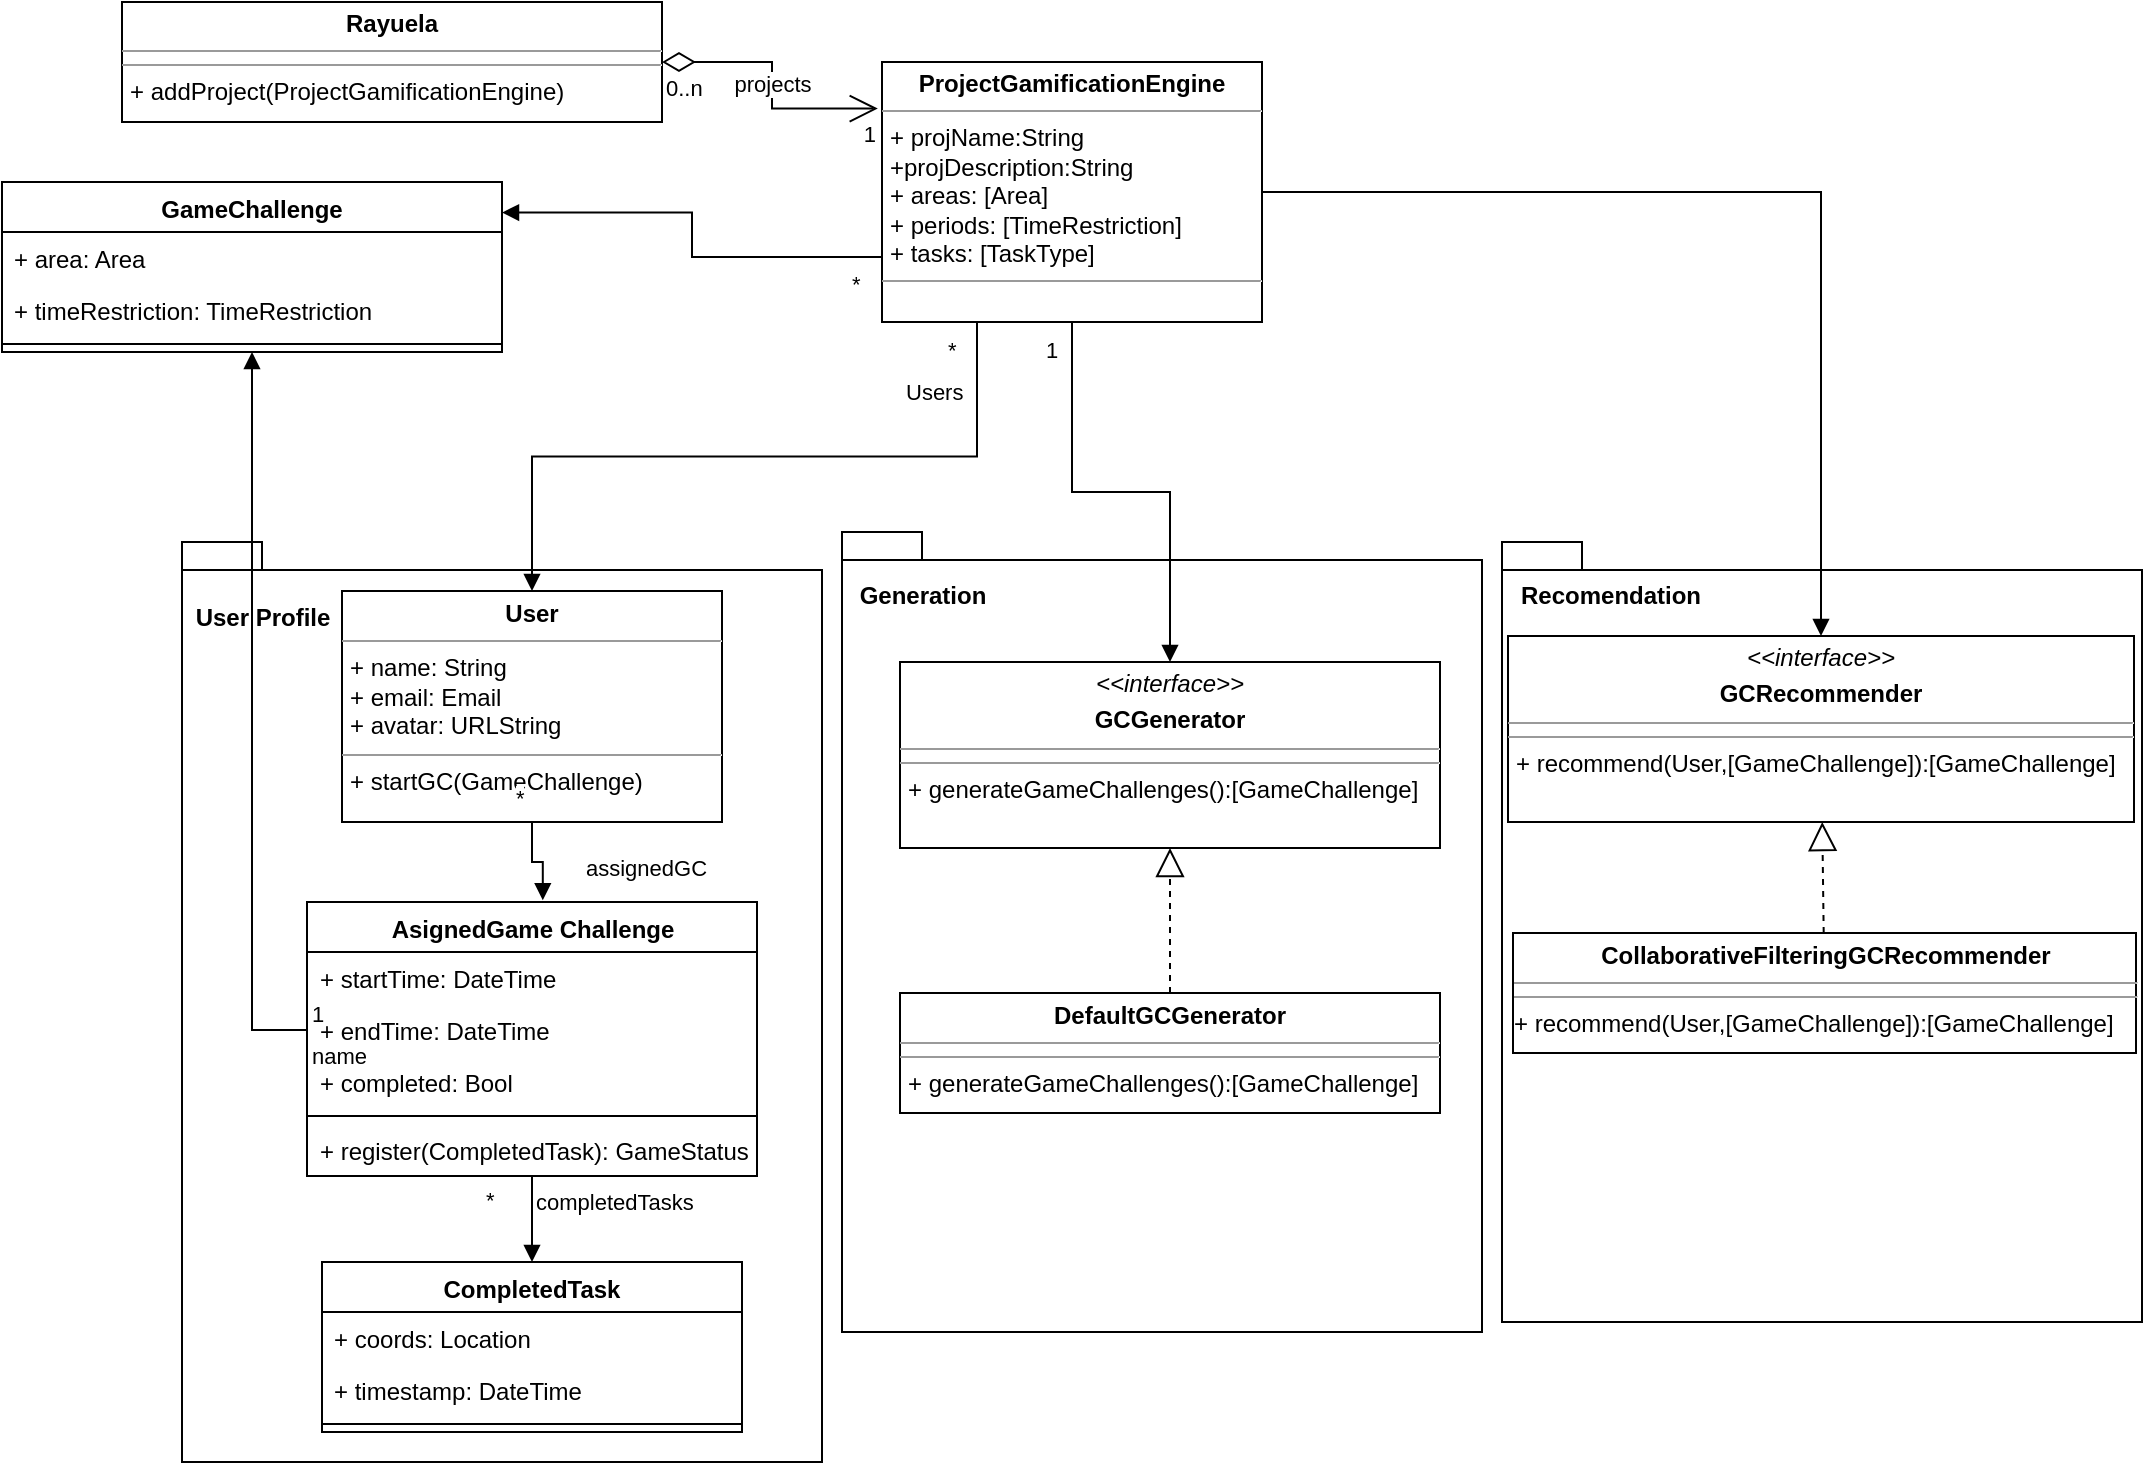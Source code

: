 <mxfile version="21.1.6" type="github">
  <diagram id="C5RBs43oDa-KdzZeNtuy" name="Page-1">
    <mxGraphModel dx="574" dy="290" grid="1" gridSize="10" guides="1" tooltips="1" connect="1" arrows="1" fold="1" page="1" pageScale="1" pageWidth="1169" pageHeight="827" math="0" shadow="0">
      <root>
        <mxCell id="WIyWlLk6GJQsqaUBKTNV-0" />
        <mxCell id="WIyWlLk6GJQsqaUBKTNV-1" parent="WIyWlLk6GJQsqaUBKTNV-0" />
        <mxCell id="WPyUlIWHLBKLqk2jr_TD-17" value="" style="shape=folder;fontStyle=1;spacingTop=10;tabWidth=40;tabHeight=14;tabPosition=left;html=1;whiteSpace=wrap;align=right;" vertex="1" parent="WIyWlLk6GJQsqaUBKTNV-1">
          <mxGeometry x="799" y="310" width="320" height="390" as="geometry" />
        </mxCell>
        <mxCell id="WPyUlIWHLBKLqk2jr_TD-14" value="" style="shape=folder;fontStyle=1;spacingTop=10;tabWidth=40;tabHeight=14;tabPosition=left;html=1;whiteSpace=wrap;align=right;" vertex="1" parent="WIyWlLk6GJQsqaUBKTNV-1">
          <mxGeometry x="469" y="305" width="320" height="400" as="geometry" />
        </mxCell>
        <mxCell id="WPyUlIWHLBKLqk2jr_TD-0" value="" style="shape=folder;fontStyle=1;spacingTop=10;tabWidth=40;tabHeight=14;tabPosition=left;html=1;whiteSpace=wrap;align=right;" vertex="1" parent="WIyWlLk6GJQsqaUBKTNV-1">
          <mxGeometry x="139" y="310" width="320" height="460" as="geometry" />
        </mxCell>
        <mxCell id="M-9ZTzHhaWWJyCz6qM-e-25" value="GameChallenge" style="swimlane;fontStyle=1;align=center;verticalAlign=top;childLayout=stackLayout;horizontal=1;startSize=25;horizontalStack=0;resizeParent=1;resizeParentMax=0;resizeLast=0;collapsible=1;marginBottom=0;whiteSpace=wrap;html=1;" parent="WIyWlLk6GJQsqaUBKTNV-1" vertex="1">
          <mxGeometry x="49" y="130" width="250" height="85" as="geometry" />
        </mxCell>
        <mxCell id="M-9ZTzHhaWWJyCz6qM-e-46" value="+ area: Area" style="text;strokeColor=none;fillColor=none;align=left;verticalAlign=top;spacingLeft=4;spacingRight=4;overflow=hidden;rotatable=0;points=[[0,0.5],[1,0.5]];portConstraint=eastwest;whiteSpace=wrap;html=1;" parent="M-9ZTzHhaWWJyCz6qM-e-25" vertex="1">
          <mxGeometry y="25" width="250" height="26" as="geometry" />
        </mxCell>
        <mxCell id="M-9ZTzHhaWWJyCz6qM-e-26" value="+ timeRestriction: TimeRestriction" style="text;strokeColor=none;fillColor=none;align=left;verticalAlign=top;spacingLeft=4;spacingRight=4;overflow=hidden;rotatable=0;points=[[0,0.5],[1,0.5]];portConstraint=eastwest;whiteSpace=wrap;html=1;" parent="M-9ZTzHhaWWJyCz6qM-e-25" vertex="1">
          <mxGeometry y="51" width="250" height="26" as="geometry" />
        </mxCell>
        <mxCell id="M-9ZTzHhaWWJyCz6qM-e-27" value="" style="line;strokeWidth=1;fillColor=none;align=left;verticalAlign=middle;spacingTop=-1;spacingLeft=3;spacingRight=3;rotatable=0;labelPosition=right;points=[];portConstraint=eastwest;strokeColor=inherit;" parent="M-9ZTzHhaWWJyCz6qM-e-25" vertex="1">
          <mxGeometry y="77" width="250" height="8" as="geometry" />
        </mxCell>
        <mxCell id="M-9ZTzHhaWWJyCz6qM-e-42" value="&lt;p style=&quot;margin:0px;margin-top:4px;text-align:center;&quot;&gt;&lt;b&gt;User&lt;/b&gt;&lt;br&gt;&lt;/p&gt;&lt;hr size=&quot;1&quot;&gt;&lt;p style=&quot;margin:0px;margin-left:4px;&quot;&gt;+ name: String&lt;br&gt;+ email: Email&lt;/p&gt;&lt;p style=&quot;margin:0px;margin-left:4px;&quot;&gt;+ avatar: URLString&lt;br&gt;&lt;/p&gt;&lt;hr size=&quot;1&quot;&gt;&lt;p style=&quot;margin:0px;margin-left:4px;&quot;&gt;+ startGC(GameChallenge)&lt;/p&gt;" style="verticalAlign=top;align=left;overflow=fill;fontSize=12;fontFamily=Helvetica;html=1;whiteSpace=wrap;" parent="WIyWlLk6GJQsqaUBKTNV-1" vertex="1">
          <mxGeometry x="219" y="334.5" width="190" height="115.5" as="geometry" />
        </mxCell>
        <mxCell id="M-9ZTzHhaWWJyCz6qM-e-47" value="&lt;p style=&quot;margin:0px;margin-top:4px;text-align:center;&quot;&gt;&lt;i&gt;&amp;lt;&amp;lt;interface&amp;gt;&amp;gt;&lt;/i&gt;&lt;/p&gt;&lt;p style=&quot;margin:0px;margin-top:4px;text-align:center;&quot;&gt;&lt;b&gt;GCGenerator&lt;/b&gt;&lt;br&gt;&lt;/p&gt;&lt;hr size=&quot;1&quot;&gt;&lt;hr size=&quot;1&quot;&gt;&lt;p style=&quot;margin:0px;margin-left:4px;&quot;&gt;+ generateGameChallenges():[GameChallenge]&lt;/p&gt;" style="verticalAlign=top;align=left;overflow=fill;fontSize=12;fontFamily=Helvetica;html=1;whiteSpace=wrap;" parent="WIyWlLk6GJQsqaUBKTNV-1" vertex="1">
          <mxGeometry x="498" y="370" width="270" height="93" as="geometry" />
        </mxCell>
        <mxCell id="M-9ZTzHhaWWJyCz6qM-e-49" value="projects" style="endArrow=open;html=1;endSize=12;startArrow=diamondThin;startSize=14;startFill=0;edgeStyle=orthogonalEdgeStyle;rounded=0;entryX=-0.011;entryY=0.179;entryDx=0;entryDy=0;entryPerimeter=0;" parent="WIyWlLk6GJQsqaUBKTNV-1" source="M-9ZTzHhaWWJyCz6qM-e-75" target="M-9ZTzHhaWWJyCz6qM-e-74" edge="1">
          <mxGeometry x="0.002" relative="1" as="geometry">
            <mxPoint x="399" y="75" as="sourcePoint" />
            <mxPoint x="569" y="59" as="targetPoint" />
            <Array as="points" />
            <mxPoint as="offset" />
          </mxGeometry>
        </mxCell>
        <mxCell id="M-9ZTzHhaWWJyCz6qM-e-50" value="0..n" style="edgeLabel;resizable=0;html=1;align=left;verticalAlign=top;" parent="M-9ZTzHhaWWJyCz6qM-e-49" connectable="0" vertex="1">
          <mxGeometry x="-1" relative="1" as="geometry" />
        </mxCell>
        <mxCell id="M-9ZTzHhaWWJyCz6qM-e-51" value="1" style="edgeLabel;resizable=0;html=1;align=right;verticalAlign=top;" parent="M-9ZTzHhaWWJyCz6qM-e-49" connectable="0" vertex="1">
          <mxGeometry x="1" relative="1" as="geometry" />
        </mxCell>
        <mxCell id="M-9ZTzHhaWWJyCz6qM-e-52" value="&lt;p style=&quot;margin:0px;margin-top:4px;text-align:center;&quot;&gt;&lt;i&gt;&amp;lt;&amp;lt;interface&amp;gt;&amp;gt;&lt;/i&gt;&lt;/p&gt;&lt;p style=&quot;margin:0px;margin-top:4px;text-align:center;&quot;&gt;&lt;b&gt;GCRecommender&lt;/b&gt;&lt;br&gt;&lt;/p&gt;&lt;hr size=&quot;1&quot;&gt;&lt;hr size=&quot;1&quot;&gt;&lt;p style=&quot;margin:0px;margin-left:4px;&quot;&gt;+ recommend(User,[GameChallenge]):[GameChallenge]&lt;/p&gt;" style="verticalAlign=top;align=left;overflow=fill;fontSize=12;fontFamily=Helvetica;html=1;whiteSpace=wrap;" parent="WIyWlLk6GJQsqaUBKTNV-1" vertex="1">
          <mxGeometry x="802" y="357" width="313" height="93" as="geometry" />
        </mxCell>
        <mxCell id="M-9ZTzHhaWWJyCz6qM-e-53" value="&lt;p style=&quot;margin:0px;margin-top:4px;text-align:center;&quot;&gt;&lt;b&gt;DefaultGCGenerator&lt;/b&gt;&lt;br&gt;&lt;/p&gt;&lt;hr size=&quot;1&quot;&gt;&lt;hr size=&quot;1&quot;&gt;&lt;p style=&quot;margin:0px;margin-left:4px;&quot;&gt;+ generateGameChallenges():[GameChallenge]&lt;/p&gt;" style="verticalAlign=top;align=left;overflow=fill;fontSize=12;fontFamily=Helvetica;html=1;whiteSpace=wrap;" parent="WIyWlLk6GJQsqaUBKTNV-1" vertex="1">
          <mxGeometry x="498" y="535.5" width="270" height="60" as="geometry" />
        </mxCell>
        <mxCell id="M-9ZTzHhaWWJyCz6qM-e-54" value="&lt;p style=&quot;margin:0px;margin-top:4px;text-align:center;&quot;&gt;&lt;b&gt;CollaborativeFilteringGCRecommender&lt;/b&gt;&lt;br&gt;&lt;/p&gt;&lt;hr size=&quot;1&quot;&gt;&lt;hr size=&quot;1&quot;&gt;+ recommend(User,[GameChallenge]):[GameChallenge]" style="verticalAlign=top;align=left;overflow=fill;fontSize=12;fontFamily=Helvetica;html=1;whiteSpace=wrap;" parent="WIyWlLk6GJQsqaUBKTNV-1" vertex="1">
          <mxGeometry x="804.5" y="505.5" width="311.5" height="60" as="geometry" />
        </mxCell>
        <mxCell id="M-9ZTzHhaWWJyCz6qM-e-55" value="" style="endArrow=block;endFill=1;html=1;edgeStyle=orthogonalEdgeStyle;align=left;verticalAlign=top;rounded=0;" parent="WIyWlLk6GJQsqaUBKTNV-1" source="M-9ZTzHhaWWJyCz6qM-e-74" target="M-9ZTzHhaWWJyCz6qM-e-52" edge="1">
          <mxGeometry x="-1" relative="1" as="geometry">
            <mxPoint x="711.5" y="150" as="sourcePoint" />
            <mxPoint x="659" y="440" as="targetPoint" />
          </mxGeometry>
        </mxCell>
        <mxCell id="M-9ZTzHhaWWJyCz6qM-e-56" value="1" style="edgeLabel;resizable=0;html=1;align=left;verticalAlign=bottom;" parent="M-9ZTzHhaWWJyCz6qM-e-55" connectable="0" vertex="1">
          <mxGeometry x="-1" relative="1" as="geometry">
            <mxPoint x="-12" y="22" as="offset" />
          </mxGeometry>
        </mxCell>
        <mxCell id="M-9ZTzHhaWWJyCz6qM-e-57" value="" style="endArrow=block;endFill=1;html=1;edgeStyle=orthogonalEdgeStyle;align=left;verticalAlign=top;rounded=0;" parent="WIyWlLk6GJQsqaUBKTNV-1" source="M-9ZTzHhaWWJyCz6qM-e-74" target="M-9ZTzHhaWWJyCz6qM-e-47" edge="1">
          <mxGeometry x="-1" relative="1" as="geometry">
            <mxPoint x="664" y="150" as="sourcePoint" />
            <mxPoint x="659" y="440" as="targetPoint" />
            <mxPoint as="offset" />
          </mxGeometry>
        </mxCell>
        <mxCell id="M-9ZTzHhaWWJyCz6qM-e-58" value="1" style="edgeLabel;resizable=0;html=1;align=left;verticalAlign=bottom;" parent="M-9ZTzHhaWWJyCz6qM-e-57" connectable="0" vertex="1">
          <mxGeometry x="-1" relative="1" as="geometry">
            <mxPoint x="-15" y="22" as="offset" />
          </mxGeometry>
        </mxCell>
        <mxCell id="M-9ZTzHhaWWJyCz6qM-e-59" value="Users" style="endArrow=block;endFill=1;html=1;edgeStyle=orthogonalEdgeStyle;align=left;verticalAlign=top;rounded=0;entryX=0.5;entryY=0;entryDx=0;entryDy=0;exitX=0.25;exitY=1;exitDx=0;exitDy=0;" parent="WIyWlLk6GJQsqaUBKTNV-1" source="M-9ZTzHhaWWJyCz6qM-e-74" target="M-9ZTzHhaWWJyCz6qM-e-42" edge="1">
          <mxGeometry x="-0.88" y="-38" relative="1" as="geometry">
            <mxPoint x="616.5" y="150" as="sourcePoint" />
            <mxPoint x="659" y="440" as="targetPoint" />
            <mxPoint as="offset" />
          </mxGeometry>
        </mxCell>
        <mxCell id="M-9ZTzHhaWWJyCz6qM-e-60" value="*" style="edgeLabel;resizable=0;html=1;align=left;verticalAlign=bottom;" parent="M-9ZTzHhaWWJyCz6qM-e-59" connectable="0" vertex="1">
          <mxGeometry x="-1" relative="1" as="geometry">
            <mxPoint x="-17" y="22" as="offset" />
          </mxGeometry>
        </mxCell>
        <mxCell id="M-9ZTzHhaWWJyCz6qM-e-61" value="assignedGC" style="endArrow=block;endFill=1;html=1;edgeStyle=orthogonalEdgeStyle;align=left;verticalAlign=top;rounded=0;exitX=0.5;exitY=1;exitDx=0;exitDy=0;entryX=0.524;entryY=-0.006;entryDx=0;entryDy=0;entryPerimeter=0;" parent="WIyWlLk6GJQsqaUBKTNV-1" source="M-9ZTzHhaWWJyCz6qM-e-42" target="WPyUlIWHLBKLqk2jr_TD-4" edge="1">
          <mxGeometry x="0.141" y="22" relative="1" as="geometry">
            <mxPoint x="499" y="440" as="sourcePoint" />
            <mxPoint x="659" y="440" as="targetPoint" />
            <mxPoint x="-2" y="-10" as="offset" />
          </mxGeometry>
        </mxCell>
        <mxCell id="M-9ZTzHhaWWJyCz6qM-e-62" value="*" style="edgeLabel;resizable=0;html=1;align=left;verticalAlign=bottom;" parent="M-9ZTzHhaWWJyCz6qM-e-61" connectable="0" vertex="1">
          <mxGeometry x="-1" relative="1" as="geometry">
            <mxPoint x="-10" y="-4" as="offset" />
          </mxGeometry>
        </mxCell>
        <mxCell id="M-9ZTzHhaWWJyCz6qM-e-63" value="" style="endArrow=block;endFill=1;html=1;edgeStyle=orthogonalEdgeStyle;align=left;verticalAlign=top;rounded=0;exitX=0;exitY=0.75;exitDx=0;exitDy=0;entryX=1;entryY=0.18;entryDx=0;entryDy=0;entryPerimeter=0;" parent="WIyWlLk6GJQsqaUBKTNV-1" source="M-9ZTzHhaWWJyCz6qM-e-74" target="M-9ZTzHhaWWJyCz6qM-e-25" edge="1">
          <mxGeometry x="-0.62" y="-20" relative="1" as="geometry">
            <mxPoint x="569" y="150" as="sourcePoint" />
            <mxPoint x="179" y="120" as="targetPoint" />
            <mxPoint as="offset" />
          </mxGeometry>
        </mxCell>
        <mxCell id="M-9ZTzHhaWWJyCz6qM-e-64" value="*" style="edgeLabel;resizable=0;html=1;align=left;verticalAlign=bottom;" parent="M-9ZTzHhaWWJyCz6qM-e-63" connectable="0" vertex="1">
          <mxGeometry x="-1" relative="1" as="geometry">
            <mxPoint x="-17" y="22" as="offset" />
          </mxGeometry>
        </mxCell>
        <mxCell id="M-9ZTzHhaWWJyCz6qM-e-74" value="&lt;p style=&quot;margin:0px;margin-top:4px;text-align:center;&quot;&gt;&lt;b&gt;ProjectGamificationEngine&lt;/b&gt;&lt;br&gt;&lt;/p&gt;&lt;hr size=&quot;1&quot;&gt;&lt;p style=&quot;margin:0px;margin-left:4px;&quot;&gt;+ projName:String&lt;/p&gt;&lt;p style=&quot;margin:0px;margin-left:4px;&quot;&gt;+projDescription:String&lt;br&gt;&lt;/p&gt;&lt;p style=&quot;margin:0px;margin-left:4px;&quot;&gt;+ areas: [Area]&lt;br&gt;+ periods: [TimeRestriction]&lt;/p&gt;&lt;p style=&quot;margin:0px;margin-left:4px;&quot;&gt;+ tasks: [TaskType]&lt;br&gt;&lt;/p&gt;&lt;hr size=&quot;1&quot;&gt;&lt;p style=&quot;margin:0px;margin-left:4px;&quot;&gt;&lt;br&gt;&lt;/p&gt;" style="verticalAlign=top;align=left;overflow=fill;fontSize=12;fontFamily=Helvetica;html=1;whiteSpace=wrap;" parent="WIyWlLk6GJQsqaUBKTNV-1" vertex="1">
          <mxGeometry x="489" y="70" width="190" height="130" as="geometry" />
        </mxCell>
        <mxCell id="M-9ZTzHhaWWJyCz6qM-e-75" value="&lt;p style=&quot;margin:0px;margin-top:4px;text-align:center;&quot;&gt;&lt;b&gt;Rayuela&lt;/b&gt;&lt;br&gt;&lt;/p&gt;&lt;hr size=&quot;1&quot;&gt;&lt;hr size=&quot;1&quot;&gt;&lt;p style=&quot;margin:0px;margin-left:4px;&quot;&gt;+ addProject(ProjectGamificationEngine)&lt;/p&gt;" style="verticalAlign=top;align=left;overflow=fill;fontSize=12;fontFamily=Helvetica;html=1;whiteSpace=wrap;" parent="WIyWlLk6GJQsqaUBKTNV-1" vertex="1">
          <mxGeometry x="109" y="40" width="270" height="60" as="geometry" />
        </mxCell>
        <mxCell id="WPyUlIWHLBKLqk2jr_TD-1" value="" style="endArrow=block;dashed=1;endFill=0;endSize=12;html=1;rounded=0;" edge="1" parent="WIyWlLk6GJQsqaUBKTNV-1" source="M-9ZTzHhaWWJyCz6qM-e-53" target="M-9ZTzHhaWWJyCz6qM-e-47">
          <mxGeometry width="160" relative="1" as="geometry">
            <mxPoint x="629" y="450" as="sourcePoint" />
            <mxPoint x="589" y="440" as="targetPoint" />
          </mxGeometry>
        </mxCell>
        <mxCell id="WPyUlIWHLBKLqk2jr_TD-3" value="" style="endArrow=block;dashed=1;endFill=0;endSize=12;html=1;rounded=0;" edge="1" parent="WIyWlLk6GJQsqaUBKTNV-1" source="M-9ZTzHhaWWJyCz6qM-e-54" target="M-9ZTzHhaWWJyCz6qM-e-52">
          <mxGeometry width="160" relative="1" as="geometry">
            <mxPoint x="899" y="620" as="sourcePoint" />
            <mxPoint x="1059" y="620" as="targetPoint" />
          </mxGeometry>
        </mxCell>
        <mxCell id="WPyUlIWHLBKLqk2jr_TD-4" value="AsignedGame Challenge" style="swimlane;fontStyle=1;align=center;verticalAlign=top;childLayout=stackLayout;horizontal=1;startSize=25;horizontalStack=0;resizeParent=1;resizeParentMax=0;resizeLast=0;collapsible=1;marginBottom=0;whiteSpace=wrap;html=1;" vertex="1" parent="WIyWlLk6GJQsqaUBKTNV-1">
          <mxGeometry x="201.5" y="490" width="225" height="137" as="geometry" />
        </mxCell>
        <mxCell id="WPyUlIWHLBKLqk2jr_TD-5" value="+ startTime: DateTime" style="text;strokeColor=none;fillColor=none;align=left;verticalAlign=top;spacingLeft=4;spacingRight=4;overflow=hidden;rotatable=0;points=[[0,0.5],[1,0.5]];portConstraint=eastwest;whiteSpace=wrap;html=1;" vertex="1" parent="WPyUlIWHLBKLqk2jr_TD-4">
          <mxGeometry y="25" width="225" height="26" as="geometry" />
        </mxCell>
        <mxCell id="WPyUlIWHLBKLqk2jr_TD-9" value="+ endTime: DateTime" style="text;strokeColor=none;fillColor=none;align=left;verticalAlign=top;spacingLeft=4;spacingRight=4;overflow=hidden;rotatable=0;points=[[0,0.5],[1,0.5]];portConstraint=eastwest;whiteSpace=wrap;html=1;" vertex="1" parent="WPyUlIWHLBKLqk2jr_TD-4">
          <mxGeometry y="51" width="225" height="26" as="geometry" />
        </mxCell>
        <mxCell id="WPyUlIWHLBKLqk2jr_TD-6" value="+ completed: Bool" style="text;strokeColor=none;fillColor=none;align=left;verticalAlign=top;spacingLeft=4;spacingRight=4;overflow=hidden;rotatable=0;points=[[0,0.5],[1,0.5]];portConstraint=eastwest;whiteSpace=wrap;html=1;" vertex="1" parent="WPyUlIWHLBKLqk2jr_TD-4">
          <mxGeometry y="77" width="225" height="26" as="geometry" />
        </mxCell>
        <mxCell id="WPyUlIWHLBKLqk2jr_TD-7" value="" style="line;strokeWidth=1;fillColor=none;align=left;verticalAlign=middle;spacingTop=-1;spacingLeft=3;spacingRight=3;rotatable=0;labelPosition=right;points=[];portConstraint=eastwest;strokeColor=inherit;" vertex="1" parent="WPyUlIWHLBKLqk2jr_TD-4">
          <mxGeometry y="103" width="225" height="8" as="geometry" />
        </mxCell>
        <mxCell id="M-9ZTzHhaWWJyCz6qM-e-28" value="+ register(CompletedTask): GameStatus" style="text;strokeColor=none;fillColor=none;align=left;verticalAlign=top;spacingLeft=4;spacingRight=4;overflow=hidden;rotatable=0;points=[[0,0.5],[1,0.5]];portConstraint=eastwest;whiteSpace=wrap;html=1;" parent="WPyUlIWHLBKLqk2jr_TD-4" vertex="1">
          <mxGeometry y="111" width="225" height="26" as="geometry" />
        </mxCell>
        <mxCell id="M-9ZTzHhaWWJyCz6qM-e-65" value="CompletedTask" style="swimlane;fontStyle=1;align=center;verticalAlign=top;childLayout=stackLayout;horizontal=1;startSize=25;horizontalStack=0;resizeParent=1;resizeParentMax=0;resizeLast=0;collapsible=1;marginBottom=0;whiteSpace=wrap;html=1;" parent="WIyWlLk6GJQsqaUBKTNV-1" vertex="1">
          <mxGeometry x="209" y="670" width="210" height="85" as="geometry" />
        </mxCell>
        <mxCell id="M-9ZTzHhaWWJyCz6qM-e-66" value="+ coords: Location" style="text;strokeColor=none;fillColor=none;align=left;verticalAlign=top;spacingLeft=4;spacingRight=4;overflow=hidden;rotatable=0;points=[[0,0.5],[1,0.5]];portConstraint=eastwest;whiteSpace=wrap;html=1;" parent="M-9ZTzHhaWWJyCz6qM-e-65" vertex="1">
          <mxGeometry y="25" width="210" height="26" as="geometry" />
        </mxCell>
        <mxCell id="M-9ZTzHhaWWJyCz6qM-e-67" value="+ timestamp: DateTime" style="text;strokeColor=none;fillColor=none;align=left;verticalAlign=top;spacingLeft=4;spacingRight=4;overflow=hidden;rotatable=0;points=[[0,0.5],[1,0.5]];portConstraint=eastwest;whiteSpace=wrap;html=1;" parent="M-9ZTzHhaWWJyCz6qM-e-65" vertex="1">
          <mxGeometry y="51" width="210" height="26" as="geometry" />
        </mxCell>
        <mxCell id="M-9ZTzHhaWWJyCz6qM-e-68" value="" style="line;strokeWidth=1;fillColor=none;align=left;verticalAlign=middle;spacingTop=-1;spacingLeft=3;spacingRight=3;rotatable=0;labelPosition=right;points=[];portConstraint=eastwest;strokeColor=inherit;" parent="M-9ZTzHhaWWJyCz6qM-e-65" vertex="1">
          <mxGeometry y="77" width="210" height="8" as="geometry" />
        </mxCell>
        <mxCell id="M-9ZTzHhaWWJyCz6qM-e-70" value="completedTasks" style="endArrow=block;endFill=1;html=1;edgeStyle=orthogonalEdgeStyle;align=left;verticalAlign=top;rounded=0;entryX=0.5;entryY=0;entryDx=0;entryDy=0;" parent="WIyWlLk6GJQsqaUBKTNV-1" source="WPyUlIWHLBKLqk2jr_TD-4" target="M-9ZTzHhaWWJyCz6qM-e-65" edge="1">
          <mxGeometry x="-1" relative="1" as="geometry">
            <mxPoint x="289" y="130.5" as="sourcePoint" />
            <mxPoint x="46" y="270.5" as="targetPoint" />
          </mxGeometry>
        </mxCell>
        <mxCell id="M-9ZTzHhaWWJyCz6qM-e-71" value="*" style="edgeLabel;resizable=0;html=1;align=left;verticalAlign=bottom;" parent="M-9ZTzHhaWWJyCz6qM-e-70" connectable="0" vertex="1">
          <mxGeometry x="-1" relative="1" as="geometry">
            <mxPoint x="-25" y="20" as="offset" />
          </mxGeometry>
        </mxCell>
        <mxCell id="WPyUlIWHLBKLqk2jr_TD-11" value="User Profile" style="text;align=center;fontStyle=1;verticalAlign=middle;spacingLeft=3;spacingRight=3;strokeColor=none;rotatable=0;points=[[0,0.5],[1,0.5]];portConstraint=eastwest;html=1;" vertex="1" parent="WIyWlLk6GJQsqaUBKTNV-1">
          <mxGeometry x="139" y="334.5" width="80" height="26" as="geometry" />
        </mxCell>
        <mxCell id="WPyUlIWHLBKLqk2jr_TD-12" value="name" style="endArrow=block;endFill=1;html=1;edgeStyle=orthogonalEdgeStyle;align=left;verticalAlign=top;rounded=0;exitX=0;exitY=0.5;exitDx=0;exitDy=0;" edge="1" parent="WIyWlLk6GJQsqaUBKTNV-1" source="WPyUlIWHLBKLqk2jr_TD-9" target="M-9ZTzHhaWWJyCz6qM-e-25">
          <mxGeometry x="-1" relative="1" as="geometry">
            <mxPoint x="299" y="360" as="sourcePoint" />
            <mxPoint x="459" y="360" as="targetPoint" />
          </mxGeometry>
        </mxCell>
        <mxCell id="WPyUlIWHLBKLqk2jr_TD-13" value="1" style="edgeLabel;resizable=0;html=1;align=left;verticalAlign=bottom;" connectable="0" vertex="1" parent="WPyUlIWHLBKLqk2jr_TD-12">
          <mxGeometry x="-1" relative="1" as="geometry" />
        </mxCell>
        <mxCell id="WPyUlIWHLBKLqk2jr_TD-16" value="Generation" style="text;align=center;fontStyle=1;verticalAlign=middle;spacingLeft=3;spacingRight=3;strokeColor=none;rotatable=0;points=[[0,0.5],[1,0.5]];portConstraint=eastwest;html=1;" vertex="1" parent="WIyWlLk6GJQsqaUBKTNV-1">
          <mxGeometry x="469" y="324" width="80" height="26" as="geometry" />
        </mxCell>
        <mxCell id="WPyUlIWHLBKLqk2jr_TD-18" value="Recomendation" style="text;align=center;fontStyle=1;verticalAlign=middle;spacingLeft=3;spacingRight=3;strokeColor=none;rotatable=0;points=[[0,0.5],[1,0.5]];portConstraint=eastwest;html=1;" vertex="1" parent="WIyWlLk6GJQsqaUBKTNV-1">
          <mxGeometry x="807.5" y="324" width="91.5" height="26" as="geometry" />
        </mxCell>
      </root>
    </mxGraphModel>
  </diagram>
</mxfile>
